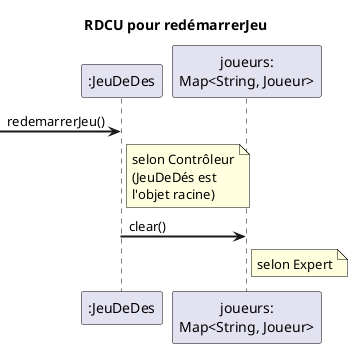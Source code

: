 @startuml
skinparam backgroundColor white
skinparam sequenceArrowThickness 2
skinparam sequenceLifeLineBorderColor black
skinparam sequenceParticipantBorderColor black
skinparam noteBackgroundColor lightyellow
skinparam noteBorderColor black
title RDCU pour redémarrerJeu

participant ":JeuDeDes" as jeu
participant "joueurs:\nMap<String, Joueur>" as joueurs

-> jeu : redemarrerJeu()
note right of jeu : selon Contrôleur\n(JeuDeDés est\nl'objet racine)
jeu -> joueurs : clear()
note right of joueurs : selon Expert
@enduml
